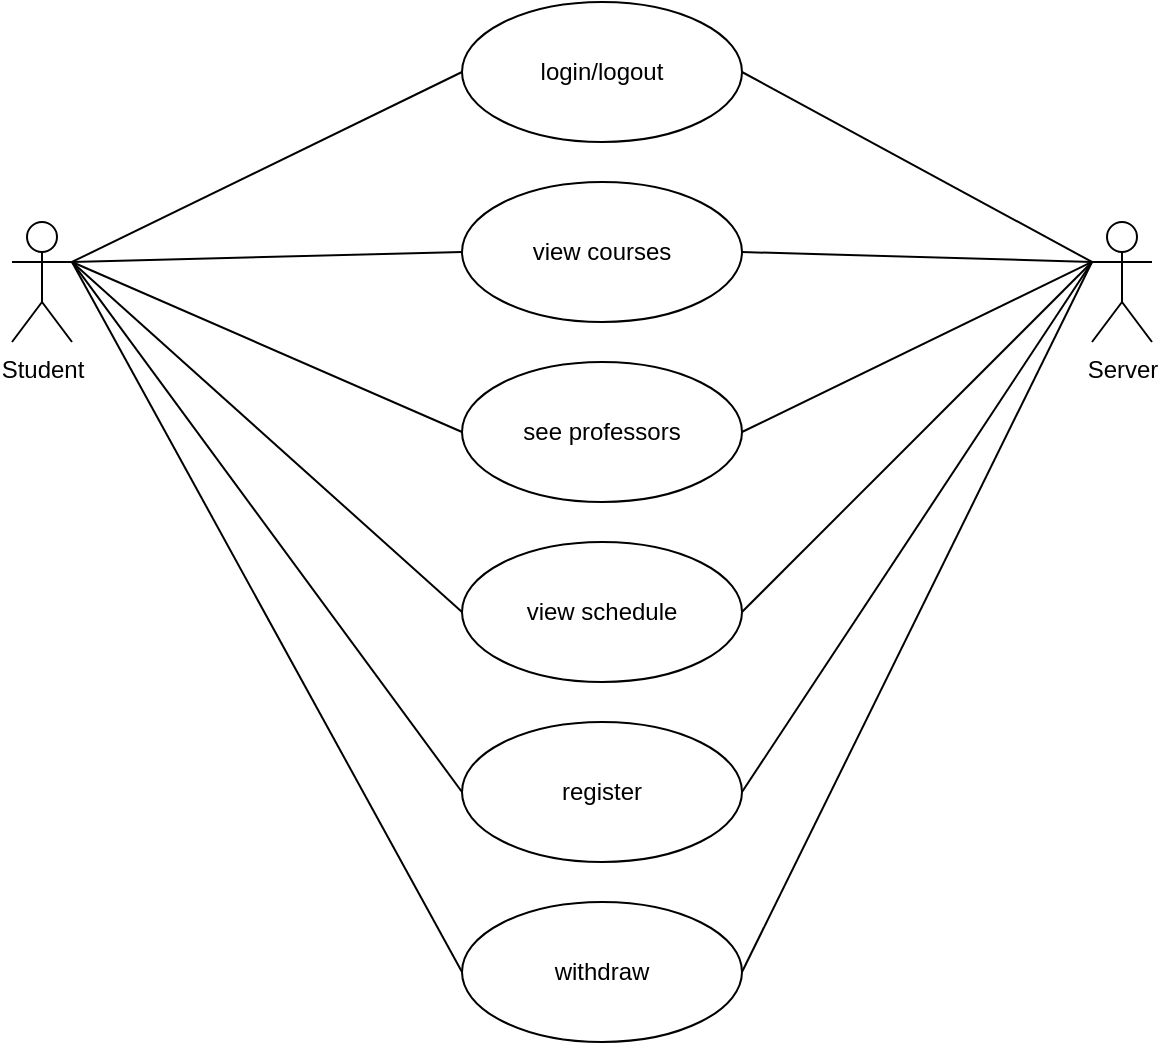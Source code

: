 <mxfile version="10.8.0" type="device"><diagram id="Bu3sosyZfvgvjL1ZP9H7" name="Page-1"><mxGraphModel dx="1058" dy="848" grid="1" gridSize="10" guides="1" tooltips="1" connect="1" arrows="1" fold="1" page="1" pageScale="1" pageWidth="850" pageHeight="1100" math="0" shadow="0"><root><mxCell id="0"/><mxCell id="1" parent="0"/><mxCell id="QW3LzsF9R9hIdQXK662B-12" style="rounded=0;orthogonalLoop=1;jettySize=auto;html=1;exitX=1;exitY=0.333;exitDx=0;exitDy=0;exitPerimeter=0;entryX=0;entryY=0.5;entryDx=0;entryDy=0;endArrow=none;endFill=0;" parent="1" source="QW3LzsF9R9hIdQXK662B-1" target="QW3LzsF9R9hIdQXK662B-6" edge="1"><mxGeometry relative="1" as="geometry"/></mxCell><mxCell id="QW3LzsF9R9hIdQXK662B-13" style="edgeStyle=none;rounded=0;orthogonalLoop=1;jettySize=auto;html=1;exitX=1;exitY=0.333;exitDx=0;exitDy=0;exitPerimeter=0;entryX=0;entryY=0.5;entryDx=0;entryDy=0;endArrow=none;endFill=0;" parent="1" source="QW3LzsF9R9hIdQXK662B-1" target="QW3LzsF9R9hIdQXK662B-7" edge="1"><mxGeometry relative="1" as="geometry"/></mxCell><mxCell id="QW3LzsF9R9hIdQXK662B-14" style="edgeStyle=none;rounded=0;orthogonalLoop=1;jettySize=auto;html=1;exitX=1;exitY=0.333;exitDx=0;exitDy=0;exitPerimeter=0;entryX=0;entryY=0.5;entryDx=0;entryDy=0;endArrow=none;endFill=0;" parent="1" source="QW3LzsF9R9hIdQXK662B-1" target="QW3LzsF9R9hIdQXK662B-8" edge="1"><mxGeometry relative="1" as="geometry"/></mxCell><mxCell id="QW3LzsF9R9hIdQXK662B-15" style="edgeStyle=none;rounded=0;orthogonalLoop=1;jettySize=auto;html=1;exitX=1;exitY=0.333;exitDx=0;exitDy=0;exitPerimeter=0;entryX=0;entryY=0.5;entryDx=0;entryDy=0;endArrow=none;endFill=0;" parent="1" source="QW3LzsF9R9hIdQXK662B-1" target="QW3LzsF9R9hIdQXK662B-9" edge="1"><mxGeometry relative="1" as="geometry"/></mxCell><mxCell id="McQRqt8XPSVRYTTAi6gp-4" style="rounded=0;orthogonalLoop=1;jettySize=auto;html=1;exitX=1;exitY=0.333;exitDx=0;exitDy=0;exitPerimeter=0;entryX=0;entryY=0.5;entryDx=0;entryDy=0;endArrow=none;endFill=0;" edge="1" parent="1" source="QW3LzsF9R9hIdQXK662B-1" target="McQRqt8XPSVRYTTAi6gp-1"><mxGeometry relative="1" as="geometry"/></mxCell><mxCell id="QW3LzsF9R9hIdQXK662B-1" value="Student" style="shape=umlActor;verticalLabelPosition=bottom;labelBackgroundColor=#ffffff;verticalAlign=top;html=1;" parent="1" vertex="1"><mxGeometry x="130" y="390" width="30" height="60" as="geometry"/></mxCell><mxCell id="QW3LzsF9R9hIdQXK662B-19" style="edgeStyle=none;rounded=0;orthogonalLoop=1;jettySize=auto;html=1;exitX=1;exitY=0.5;exitDx=0;exitDy=0;entryX=0;entryY=0.333;entryDx=0;entryDy=0;entryPerimeter=0;endArrow=none;endFill=0;" parent="1" source="QW3LzsF9R9hIdQXK662B-6" target="QW3LzsF9R9hIdQXK662B-18" edge="1"><mxGeometry relative="1" as="geometry"/></mxCell><mxCell id="QW3LzsF9R9hIdQXK662B-6" value="login/logout" style="ellipse;whiteSpace=wrap;html=1;" parent="1" vertex="1"><mxGeometry x="355" y="280" width="140" height="70" as="geometry"/></mxCell><mxCell id="QW3LzsF9R9hIdQXK662B-20" style="edgeStyle=none;rounded=0;orthogonalLoop=1;jettySize=auto;html=1;exitX=1;exitY=0.5;exitDx=0;exitDy=0;entryX=0;entryY=0.333;entryDx=0;entryDy=0;entryPerimeter=0;endArrow=none;endFill=0;" parent="1" source="QW3LzsF9R9hIdQXK662B-7" target="QW3LzsF9R9hIdQXK662B-18" edge="1"><mxGeometry relative="1" as="geometry"/></mxCell><mxCell id="QW3LzsF9R9hIdQXK662B-7" value="view courses" style="ellipse;whiteSpace=wrap;html=1;" parent="1" vertex="1"><mxGeometry x="355" y="370" width="140" height="70" as="geometry"/></mxCell><mxCell id="QW3LzsF9R9hIdQXK662B-25" style="edgeStyle=none;rounded=0;orthogonalLoop=1;jettySize=auto;html=1;exitX=1;exitY=0.5;exitDx=0;exitDy=0;entryX=0;entryY=0.333;entryDx=0;entryDy=0;entryPerimeter=0;endArrow=none;endFill=0;" parent="1" source="QW3LzsF9R9hIdQXK662B-8" target="QW3LzsF9R9hIdQXK662B-18" edge="1"><mxGeometry relative="1" as="geometry"/></mxCell><mxCell id="QW3LzsF9R9hIdQXK662B-8" value="see professors" style="ellipse;whiteSpace=wrap;html=1;" parent="1" vertex="1"><mxGeometry x="355" y="460" width="140" height="70" as="geometry"/></mxCell><mxCell id="QW3LzsF9R9hIdQXK662B-26" style="edgeStyle=none;rounded=0;orthogonalLoop=1;jettySize=auto;html=1;exitX=1;exitY=0.5;exitDx=0;exitDy=0;entryX=0;entryY=0.333;entryDx=0;entryDy=0;entryPerimeter=0;endArrow=none;endFill=0;" parent="1" source="QW3LzsF9R9hIdQXK662B-9" target="QW3LzsF9R9hIdQXK662B-18" edge="1"><mxGeometry relative="1" as="geometry"/></mxCell><mxCell id="QW3LzsF9R9hIdQXK662B-9" value="view schedule&lt;br&gt;" style="ellipse;whiteSpace=wrap;html=1;" parent="1" vertex="1"><mxGeometry x="355" y="550" width="140" height="70" as="geometry"/></mxCell><mxCell id="QW3LzsF9R9hIdQXK662B-18" value="Server&lt;br&gt;" style="shape=umlActor;verticalLabelPosition=bottom;labelBackgroundColor=#ffffff;verticalAlign=top;html=1;" parent="1" vertex="1"><mxGeometry x="670" y="390" width="30" height="60" as="geometry"/></mxCell><mxCell id="McQRqt8XPSVRYTTAi6gp-5" style="edgeStyle=none;rounded=0;orthogonalLoop=1;jettySize=auto;html=1;exitX=1;exitY=0.5;exitDx=0;exitDy=0;endArrow=none;endFill=0;entryX=0;entryY=0.333;entryDx=0;entryDy=0;entryPerimeter=0;" edge="1" parent="1" source="McQRqt8XPSVRYTTAi6gp-1" target="QW3LzsF9R9hIdQXK662B-18"><mxGeometry relative="1" as="geometry"><mxPoint x="650" y="560" as="targetPoint"/></mxGeometry></mxCell><mxCell id="McQRqt8XPSVRYTTAi6gp-1" value="register&lt;br&gt;" style="ellipse;whiteSpace=wrap;html=1;" vertex="1" parent="1"><mxGeometry x="355" y="640" width="140" height="70" as="geometry"/></mxCell><mxCell id="McQRqt8XPSVRYTTAi6gp-6" style="edgeStyle=none;rounded=0;orthogonalLoop=1;jettySize=auto;html=1;exitX=0;exitY=0.5;exitDx=0;exitDy=0;endArrow=none;endFill=0;entryX=1;entryY=0.333;entryDx=0;entryDy=0;entryPerimeter=0;" edge="1" parent="1" source="McQRqt8XPSVRYTTAi6gp-2" target="QW3LzsF9R9hIdQXK662B-1"><mxGeometry relative="1" as="geometry"><mxPoint x="230" y="600" as="targetPoint"/></mxGeometry></mxCell><mxCell id="McQRqt8XPSVRYTTAi6gp-7" style="edgeStyle=none;rounded=0;orthogonalLoop=1;jettySize=auto;html=1;exitX=1;exitY=0.5;exitDx=0;exitDy=0;entryX=0;entryY=0.333;entryDx=0;entryDy=0;entryPerimeter=0;endArrow=none;endFill=0;" edge="1" parent="1" source="McQRqt8XPSVRYTTAi6gp-2" target="QW3LzsF9R9hIdQXK662B-18"><mxGeometry relative="1" as="geometry"/></mxCell><mxCell id="McQRqt8XPSVRYTTAi6gp-2" value="withdraw" style="ellipse;whiteSpace=wrap;html=1;" vertex="1" parent="1"><mxGeometry x="355" y="730" width="140" height="70" as="geometry"/></mxCell></root></mxGraphModel></diagram></mxfile>